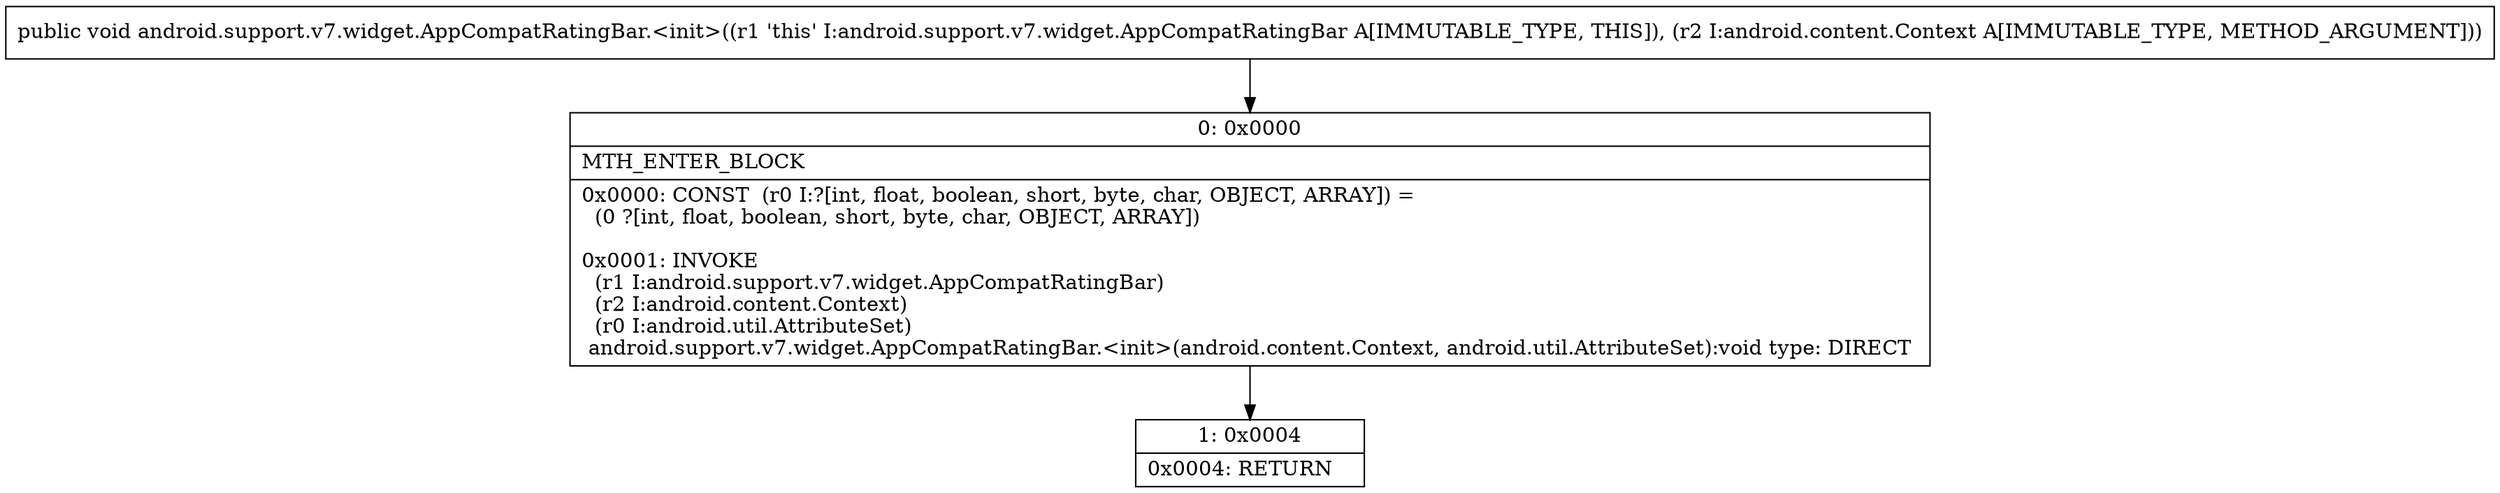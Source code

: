 digraph "CFG forandroid.support.v7.widget.AppCompatRatingBar.\<init\>(Landroid\/content\/Context;)V" {
Node_0 [shape=record,label="{0\:\ 0x0000|MTH_ENTER_BLOCK\l|0x0000: CONST  (r0 I:?[int, float, boolean, short, byte, char, OBJECT, ARRAY]) = \l  (0 ?[int, float, boolean, short, byte, char, OBJECT, ARRAY])\l \l0x0001: INVOKE  \l  (r1 I:android.support.v7.widget.AppCompatRatingBar)\l  (r2 I:android.content.Context)\l  (r0 I:android.util.AttributeSet)\l android.support.v7.widget.AppCompatRatingBar.\<init\>(android.content.Context, android.util.AttributeSet):void type: DIRECT \l}"];
Node_1 [shape=record,label="{1\:\ 0x0004|0x0004: RETURN   \l}"];
MethodNode[shape=record,label="{public void android.support.v7.widget.AppCompatRatingBar.\<init\>((r1 'this' I:android.support.v7.widget.AppCompatRatingBar A[IMMUTABLE_TYPE, THIS]), (r2 I:android.content.Context A[IMMUTABLE_TYPE, METHOD_ARGUMENT])) }"];
MethodNode -> Node_0;
Node_0 -> Node_1;
}

